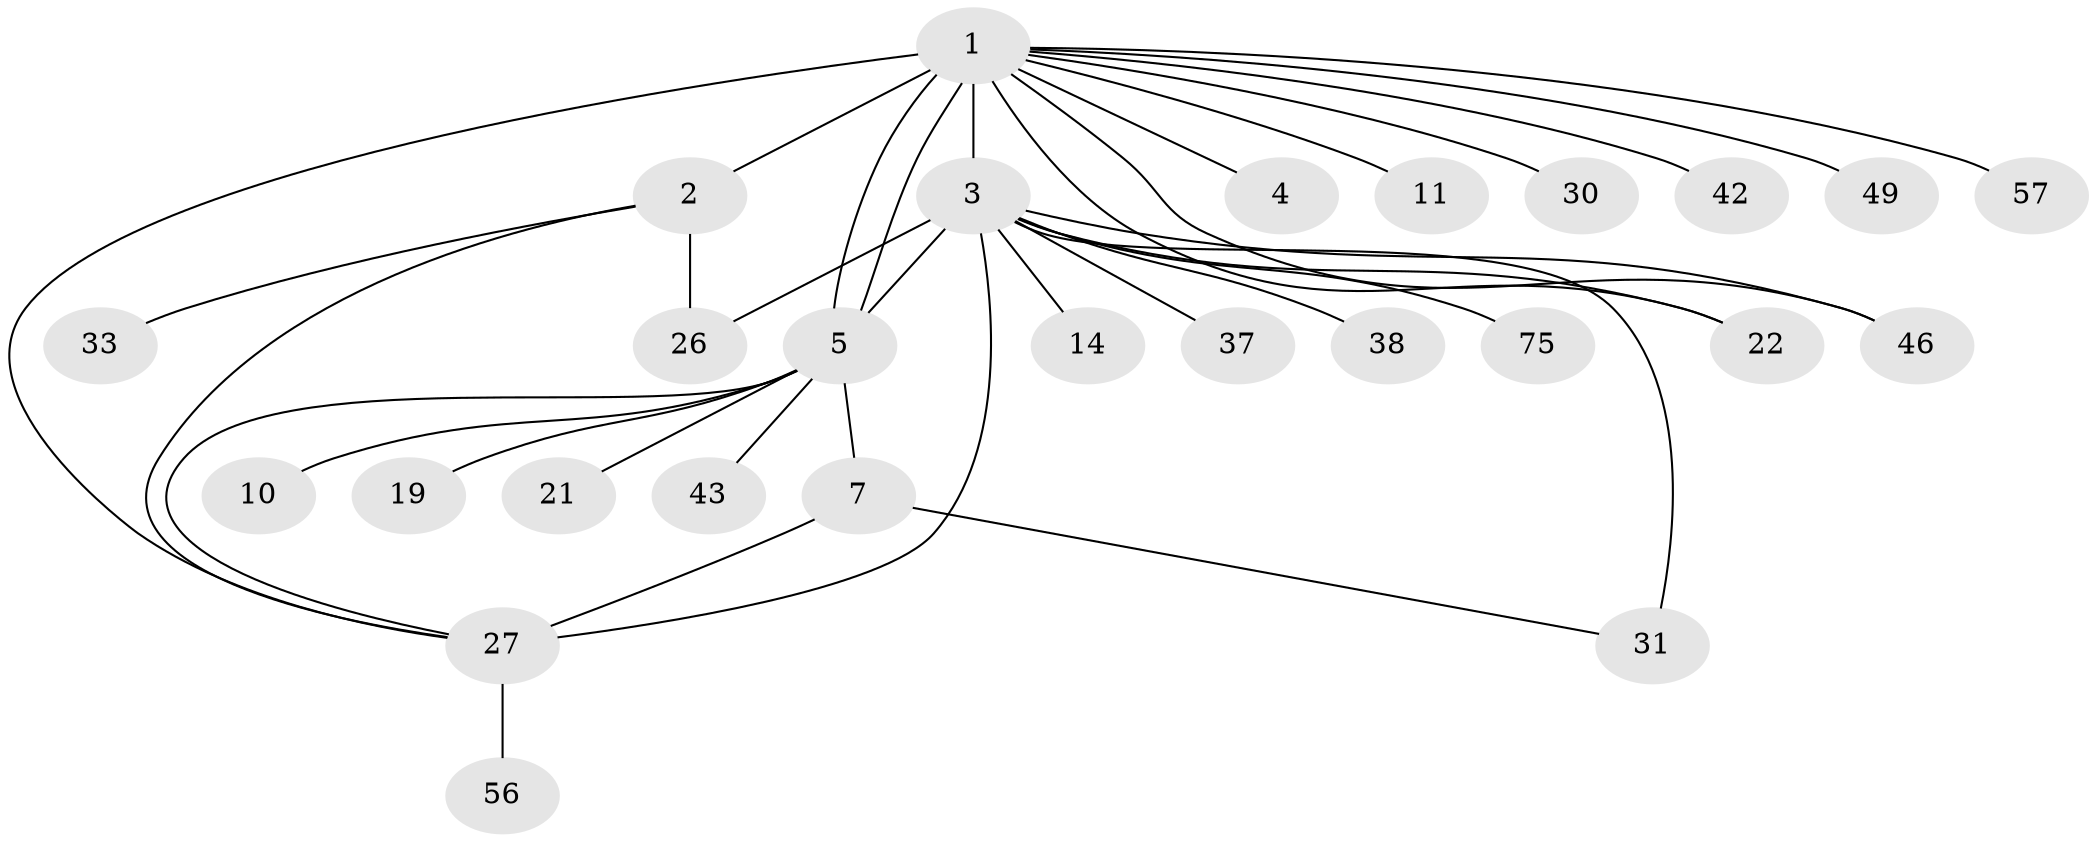 // original degree distribution, {21: 0.011235955056179775, 5: 0.07865168539325842, 1: 0.4943820224719101, 10: 0.02247191011235955, 6: 0.011235955056179775, 19: 0.011235955056179775, 3: 0.12359550561797752, 8: 0.033707865168539325, 4: 0.02247191011235955, 2: 0.16853932584269662, 7: 0.02247191011235955}
// Generated by graph-tools (version 1.1) at 2025/18/03/04/25 18:18:16]
// undirected, 26 vertices, 35 edges
graph export_dot {
graph [start="1"]
  node [color=gray90,style=filled];
  1 [super="+45"];
  2;
  3 [super="+16+8+44"];
  4;
  5 [super="+18+6+39+78+71+50"];
  7 [super="+47+61+41+59"];
  10;
  11;
  14;
  19;
  21;
  22;
  26 [super="+32"];
  27 [super="+40"];
  30;
  31 [super="+35"];
  33;
  37;
  38;
  42;
  43;
  46;
  49;
  56;
  57;
  75;
  1 -- 2;
  1 -- 3 [weight=4];
  1 -- 4;
  1 -- 5 [weight=3];
  1 -- 5;
  1 -- 11;
  1 -- 22;
  1 -- 30;
  1 -- 42;
  1 -- 46;
  1 -- 49;
  1 -- 57;
  1 -- 27 [weight=2];
  2 -- 26 [weight=2];
  2 -- 27;
  2 -- 33;
  3 -- 75;
  3 -- 26 [weight=5];
  3 -- 5 [weight=3];
  3 -- 37;
  3 -- 38;
  3 -- 14;
  3 -- 46;
  3 -- 22;
  3 -- 27 [weight=5];
  3 -- 31 [weight=2];
  5 -- 43;
  5 -- 7;
  5 -- 10;
  5 -- 19;
  5 -- 21;
  5 -- 27 [weight=3];
  7 -- 31;
  7 -- 27;
  27 -- 56;
}
